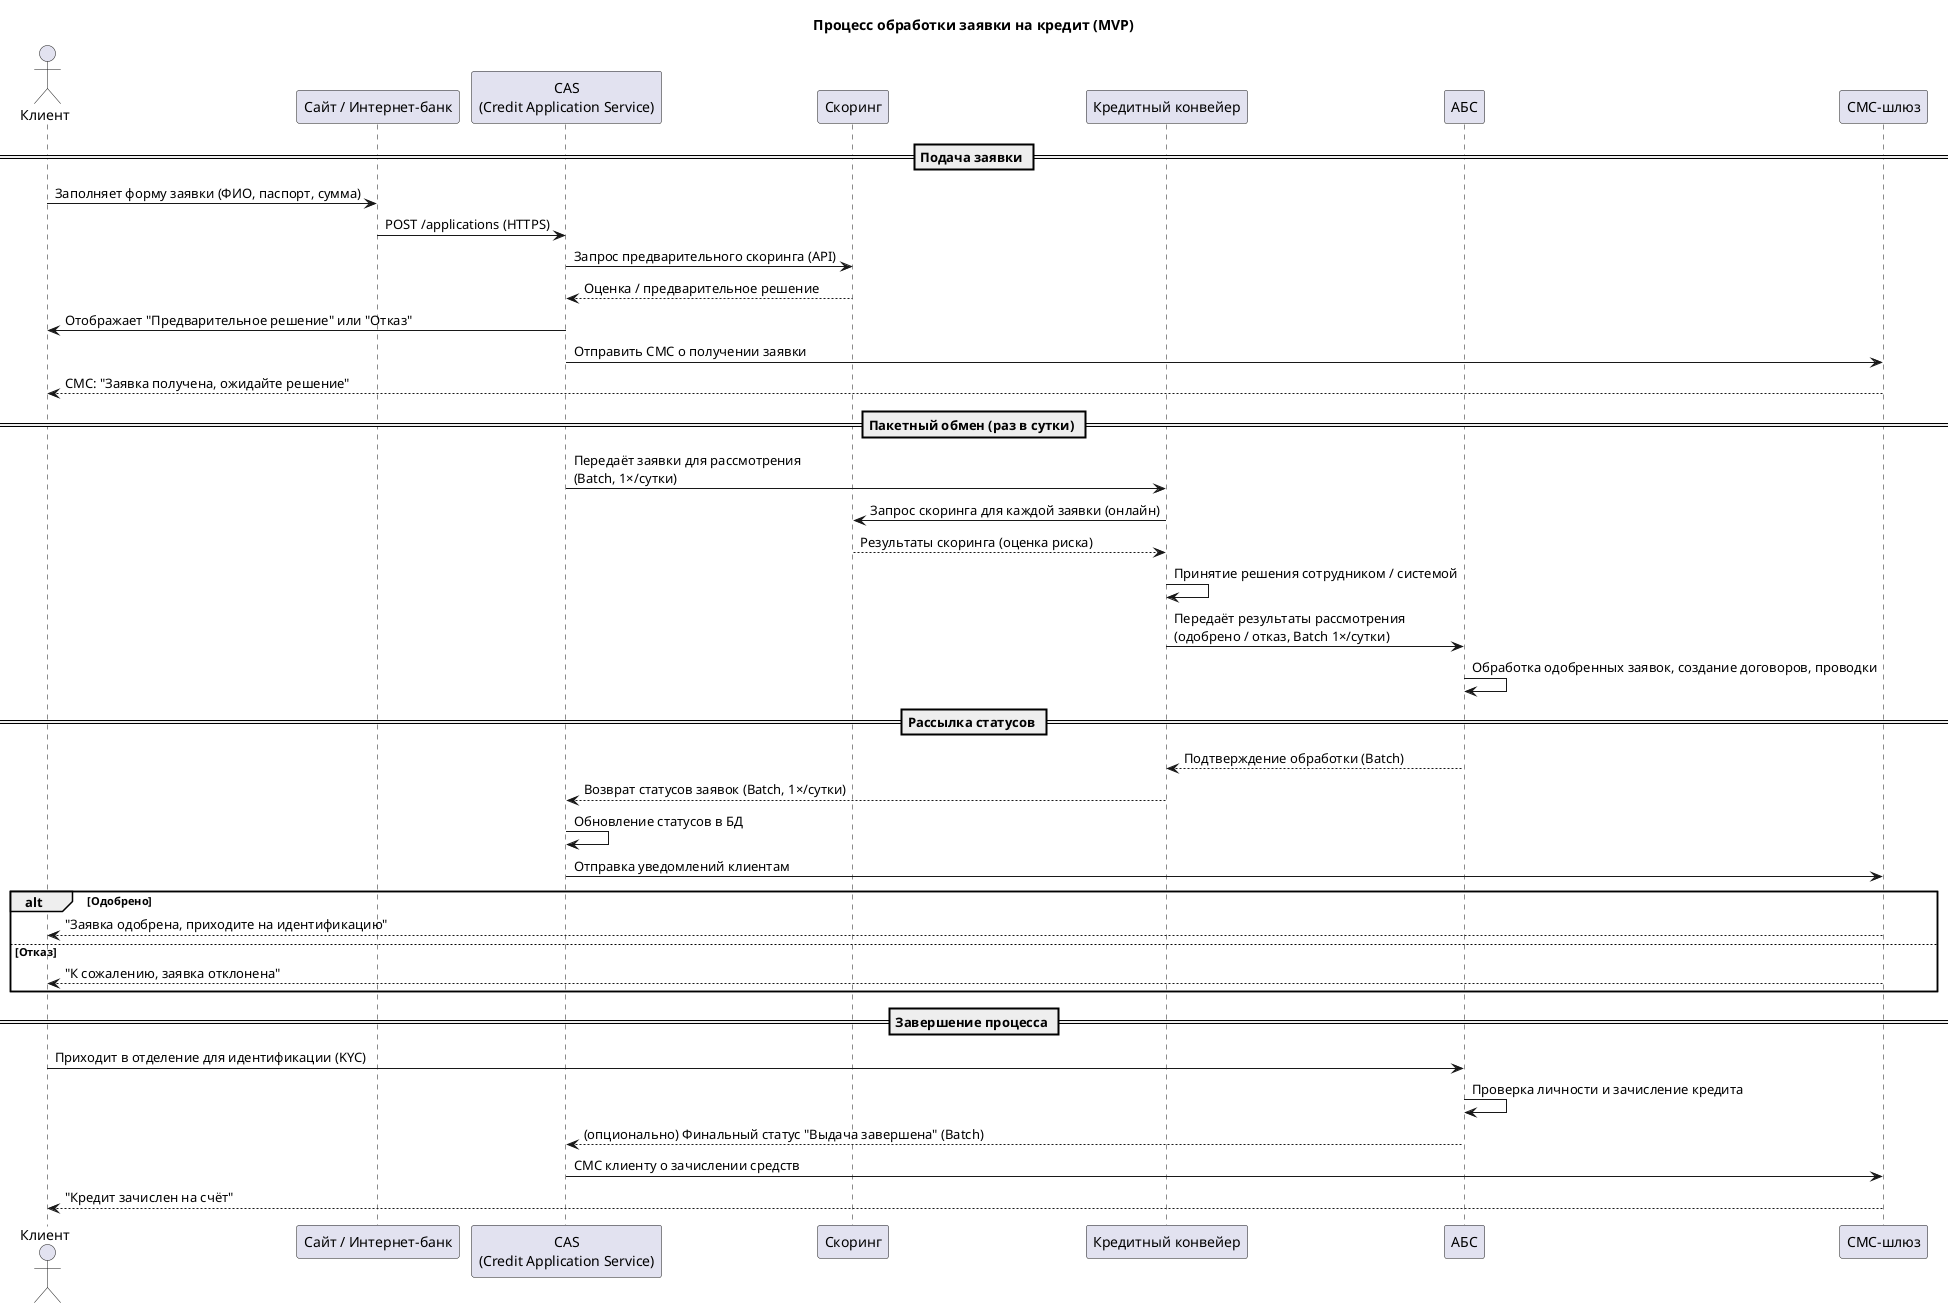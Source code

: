 @startuml
title Процесс обработки заявки на кредит (MVP)

actor Клиент as Client
participant "Сайт / Интернет-банк" as Front
participant "CAS\n(Credit Application Service)" as CAS
participant "Скоринг" as Scoring
participant "Кредитный конвейер" as Conveyor
participant "АБС" as ABS
participant "СМС-шлюз" as SMS

== Подача заявки ==
Client -> Front : Заполняет форму заявки (ФИО, паспорт, сумма)
Front -> CAS : POST /applications (HTTPS)
CAS -> Scoring : Запрос предварительного скоринга (API)
Scoring --> CAS : Оценка / предварительное решение
CAS -> Client : Отображает "Предварительное решение" или "Отказ"
CAS -> SMS : Отправить СМС о получении заявки
SMS --> Client : СМС: "Заявка получена, ожидайте решение"

== Пакетный обмен (раз в сутки) ==
CAS -> Conveyor : Передаёт заявки для рассмотрения\n(Batch, 1×/сутки)
Conveyor -> Scoring : Запрос скоринга для каждой заявки (онлайн)
Scoring --> Conveyor : Результаты скоринга (оценка риска)
Conveyor -> Conveyor : Принятие решения сотрудником / системой
Conveyor -> ABS : Передаёт результаты рассмотрения\n(одобрено / отказ, Batch 1×/сутки)
ABS -> ABS : Обработка одобренных заявок, создание договоров, проводки

== Рассылка статусов ==
ABS --> Conveyor : Подтверждение обработки (Batch)
Conveyor --> CAS : Возврат статусов заявок (Batch, 1×/сутки)
CAS -> CAS : Обновление статусов в БД
CAS -> SMS : Отправка уведомлений клиентам
alt Одобрено
  SMS --> Client : "Заявка одобрена, приходите на идентификацию"
else Отказ
  SMS --> Client : "К сожалению, заявка отклонена"
end

== Завершение процесса ==
Client -> ABS : Приходит в отделение для идентификации (KYC)
ABS -> ABS : Проверка личности и зачисление кредита
ABS --> CAS : (опционально) Финальный статус "Выдача завершена" (Batch)
CAS -> SMS : СМС клиенту о зачислении средств
SMS --> Client : "Кредит зачислен на счёт"

@enduml
